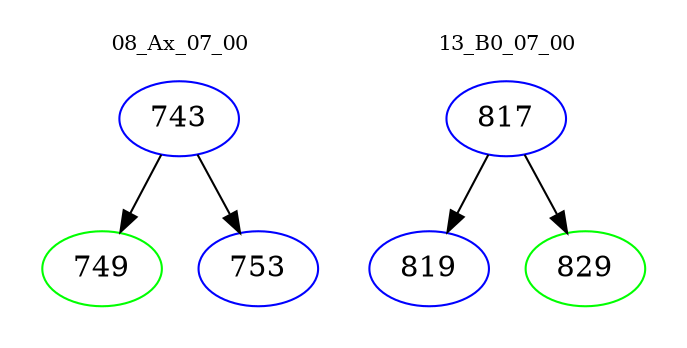 digraph{
subgraph cluster_0 {
color = white
label = "08_Ax_07_00";
fontsize=10;
T0_743 [label="743", color="blue"]
T0_743 -> T0_749 [color="black"]
T0_749 [label="749", color="green"]
T0_743 -> T0_753 [color="black"]
T0_753 [label="753", color="blue"]
}
subgraph cluster_1 {
color = white
label = "13_B0_07_00";
fontsize=10;
T1_817 [label="817", color="blue"]
T1_817 -> T1_819 [color="black"]
T1_819 [label="819", color="blue"]
T1_817 -> T1_829 [color="black"]
T1_829 [label="829", color="green"]
}
}
